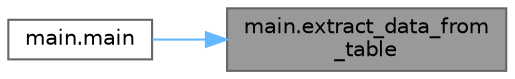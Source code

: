 digraph "main.extract_data_from_table"
{
 // INTERACTIVE_SVG=YES
 // LATEX_PDF_SIZE
  bgcolor="transparent";
  edge [fontname=Helvetica,fontsize=10,labelfontname=Helvetica,labelfontsize=10];
  node [fontname=Helvetica,fontsize=10,shape=box,height=0.2,width=0.4];
  rankdir="RL";
  Node1 [id="Node000001",label="main.extract_data_from\l_table",height=0.2,width=0.4,color="gray40", fillcolor="grey60", style="filled", fontcolor="black",tooltip="Read a table contained inside a flatFile (e.g."];
  Node1 -> Node2 [id="edge1_Node000001_Node000002",dir="back",color="steelblue1",style="solid",tooltip=" "];
  Node2 [id="Node000002",label="main.main",height=0.2,width=0.4,color="grey40", fillcolor="white", style="filled",URL="$namespacemain.html#ae137191b5ebfde6e199d1c9444ab7c8e",tooltip="Create a number of chart related to snp analysis."];
}
